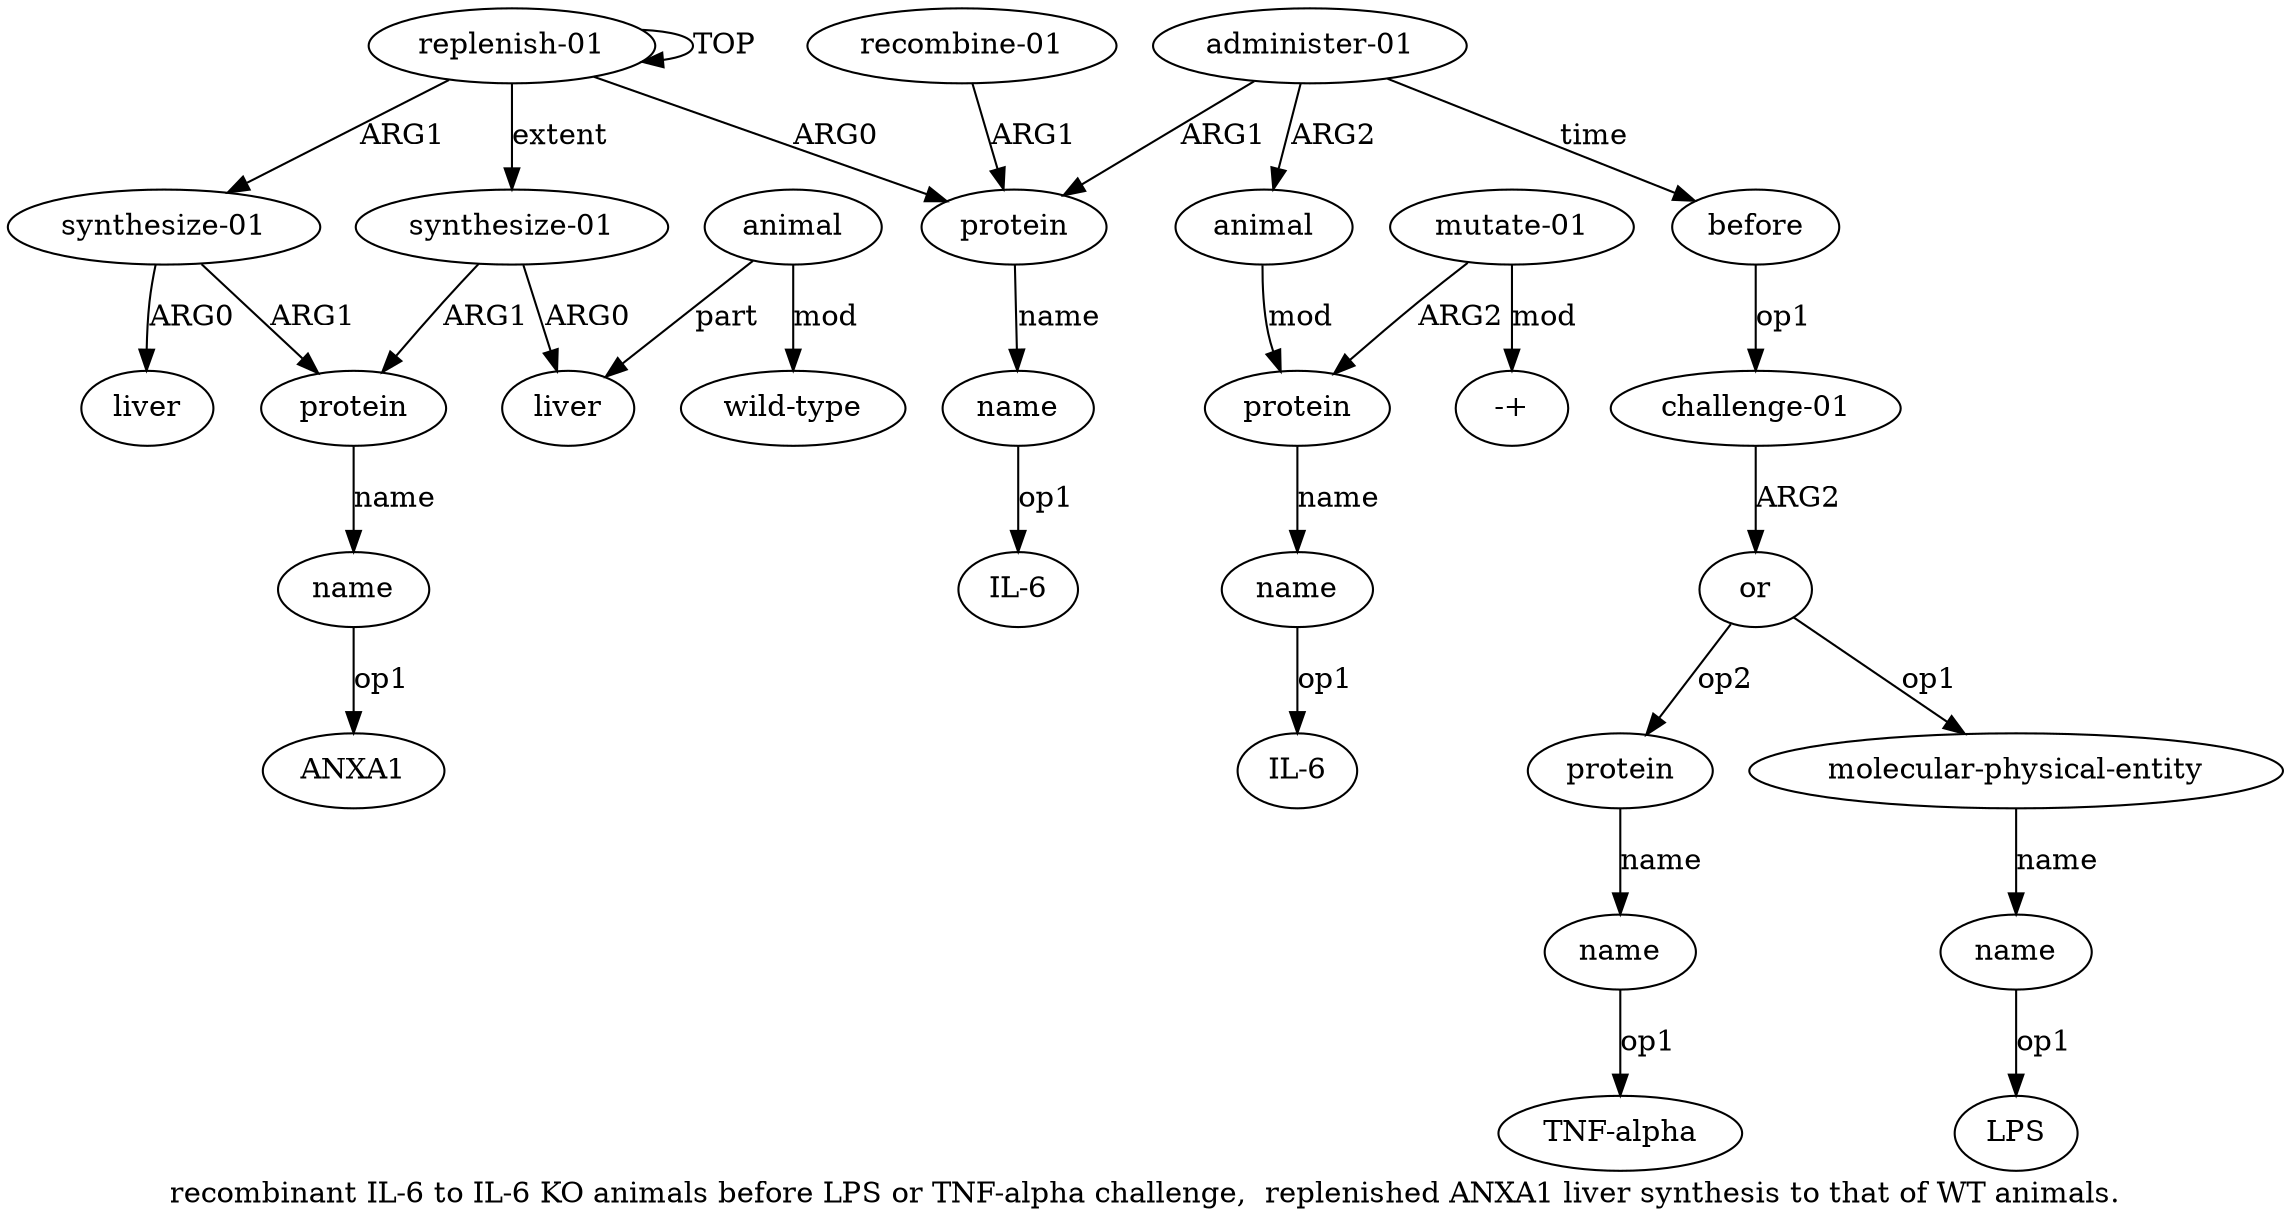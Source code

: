 digraph  {
	graph [label="recombinant IL-6 to IL-6 KO animals before LPS or TNF-alpha challenge,  replenished ANXA1 liver synthesis to that of WT animals."];
	node [label="\N"];
	a20	 [color=black,
		gold_ind=20,
		gold_label="synthesize-01",
		label="synthesize-01",
		test_ind=20,
		test_label="synthesize-01"];
	a21	 [color=black,
		gold_ind=21,
		gold_label=liver,
		label=liver,
		test_ind=21,
		test_label=liver];
	a20 -> a21 [key=0,
	color=black,
	gold_label=ARG0,
	label=ARG0,
	test_label=ARG0];
a18 [color=black,
	gold_ind=18,
	gold_label=protein,
	label=protein,
	test_ind=18,
	test_label=protein];
a20 -> a18 [key=0,
color=black,
gold_label=ARG1,
label=ARG1,
test_label=ARG1];
a22 [color=black,
gold_ind=22,
gold_label=animal,
label=animal,
test_ind=22,
test_label=animal];
a22 -> a21 [key=0,
color=black,
gold_label=part,
label=part,
test_label=part];
a23 [color=black,
gold_ind=23,
gold_label="wild-type",
label="wild-type",
test_ind=23,
test_label="wild-type"];
a22 -> a23 [key=0,
color=black,
gold_label=mod,
label=mod,
test_label=mod];
"a7 IL-6" [color=black,
gold_ind=-1,
gold_label="IL-6",
label="IL-6",
test_ind=-1,
test_label="IL-6"];
"a8 -+" [color=black,
gold_ind=-1,
gold_label="-+",
label="-+",
test_ind=-1,
test_label="-+"];
"a13 LPS" [color=black,
gold_ind=-1,
gold_label=LPS,
label=LPS,
test_ind=-1,
test_label=LPS];
a15 [color=black,
gold_ind=15,
gold_label=name,
label=name,
test_ind=15,
test_label=name];
"a15 TNF-alpha" [color=black,
gold_ind=-1,
gold_label="TNF-alpha",
label="TNF-alpha",
test_ind=-1,
test_label="TNF-alpha"];
a15 -> "a15 TNF-alpha" [key=0,
color=black,
gold_label=op1,
label=op1,
test_label=op1];
a14 [color=black,
gold_ind=14,
gold_label=protein,
label=protein,
test_ind=14,
test_label=protein];
a14 -> a15 [key=0,
color=black,
gold_label=name,
label=name,
test_label=name];
a17 [color=black,
gold_ind=17,
gold_label=liver,
label=liver,
test_ind=17,
test_label=liver];
a16 [color=black,
gold_ind=16,
gold_label="synthesize-01",
label="synthesize-01",
test_ind=16,
test_label="synthesize-01"];
a16 -> a17 [key=0,
color=black,
gold_label=ARG0,
label=ARG0,
test_label=ARG0];
a16 -> a18 [key=0,
color=black,
gold_label=ARG1,
label=ARG1,
test_label=ARG1];
a11 [color=black,
gold_ind=11,
gold_label=or,
label=or,
test_ind=11,
test_label=or];
a11 -> a14 [key=0,
color=black,
gold_label=op2,
label=op2,
test_label=op2];
a12 [color=black,
gold_ind=12,
gold_label="molecular-physical-entity",
label="molecular-physical-entity",
test_ind=12,
test_label="molecular-physical-entity"];
a11 -> a12 [key=0,
color=black,
gold_label=op1,
label=op1,
test_label=op1];
a10 [color=black,
gold_ind=10,
gold_label="challenge-01",
label="challenge-01",
test_ind=10,
test_label="challenge-01"];
a10 -> a11 [key=0,
color=black,
gold_label=ARG2,
label=ARG2,
test_label=ARG2];
a13 [color=black,
gold_ind=13,
gold_label=name,
label=name,
test_ind=13,
test_label=name];
a13 -> "a13 LPS" [key=0,
color=black,
gold_label=op1,
label=op1,
test_label=op1];
a12 -> a13 [key=0,
color=black,
gold_label=name,
label=name,
test_label=name];
a19 [color=black,
gold_ind=19,
gold_label=name,
label=name,
test_ind=19,
test_label=name];
"a19 ANXA1" [color=black,
gold_ind=-1,
gold_label=ANXA1,
label=ANXA1,
test_ind=-1,
test_label=ANXA1];
a19 -> "a19 ANXA1" [key=0,
color=black,
gold_label=op1,
label=op1,
test_label=op1];
a18 -> a19 [key=0,
color=black,
gold_label=name,
label=name,
test_label=name];
a1 [color=black,
gold_ind=1,
gold_label=protein,
label=protein,
test_ind=1,
test_label=protein];
a2 [color=black,
gold_ind=2,
gold_label=name,
label=name,
test_ind=2,
test_label=name];
a1 -> a2 [key=0,
color=black,
gold_label=name,
label=name,
test_label=name];
a0 [color=black,
gold_ind=0,
gold_label="replenish-01",
label="replenish-01",
test_ind=0,
test_label="replenish-01"];
a0 -> a20 [key=0,
color=black,
gold_label=extent,
label=extent,
test_label=extent];
a0 -> a16 [key=0,
color=black,
gold_label=ARG1,
label=ARG1,
test_label=ARG1];
a0 -> a1 [key=0,
color=black,
gold_label=ARG0,
label=ARG0,
test_label=ARG0];
a0 -> a0 [key=0,
color=black,
gold_label=TOP,
label=TOP,
test_label=TOP];
a3 [color=black,
gold_ind=3,
gold_label="recombine-01",
label="recombine-01",
test_ind=3,
test_label="recombine-01"];
a3 -> a1 [key=0,
color=black,
gold_label=ARG1,
label=ARG1,
test_label=ARG1];
"a2 IL-6" [color=black,
gold_ind=-1,
gold_label="IL-6",
label="IL-6",
test_ind=-1,
test_label="IL-6"];
a2 -> "a2 IL-6" [key=0,
color=black,
gold_label=op1,
label=op1,
test_label=op1];
a5 [color=black,
gold_ind=5,
gold_label=animal,
label=animal,
test_ind=5,
test_label=animal];
a6 [color=black,
gold_ind=6,
gold_label=protein,
label=protein,
test_ind=6,
test_label=protein];
a5 -> a6 [key=0,
color=black,
gold_label=mod,
label=mod,
test_label=mod];
a4 [color=black,
gold_ind=4,
gold_label="administer-01",
label="administer-01",
test_ind=4,
test_label="administer-01"];
a4 -> a1 [key=0,
color=black,
gold_label=ARG1,
label=ARG1,
test_label=ARG1];
a4 -> a5 [key=0,
color=black,
gold_label=ARG2,
label=ARG2,
test_label=ARG2];
a9 [color=black,
gold_ind=9,
gold_label=before,
label=before,
test_ind=9,
test_label=before];
a4 -> a9 [key=0,
color=black,
gold_label=time,
label=time,
test_label=time];
a7 [color=black,
gold_ind=7,
gold_label=name,
label=name,
test_ind=7,
test_label=name];
a7 -> "a7 IL-6" [key=0,
color=black,
gold_label=op1,
label=op1,
test_label=op1];
a6 -> a7 [key=0,
color=black,
gold_label=name,
label=name,
test_label=name];
a9 -> a10 [key=0,
color=black,
gold_label=op1,
label=op1,
test_label=op1];
a8 [color=black,
gold_ind=8,
gold_label="mutate-01",
label="mutate-01",
test_ind=8,
test_label="mutate-01"];
a8 -> "a8 -+" [key=0,
color=black,
gold_label=mod,
label=mod,
test_label=mod];
a8 -> a6 [key=0,
color=black,
gold_label=ARG2,
label=ARG2,
test_label=ARG2];
}
